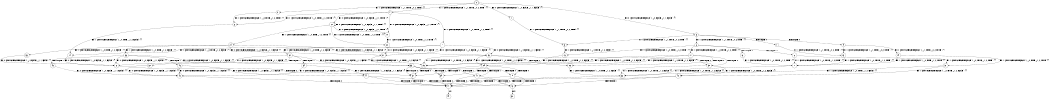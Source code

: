 digraph BCG {
size = "7, 10.5";
center = TRUE;
node [shape = circle];
0 [peripheries = 2];
0 -> 1 [label = "EX !0 !ATOMIC_EXCH_BRANCH (1, +0, FALSE, +1, 1, FALSE) !{}"];
0 -> 2 [label = "EX !1 !ATOMIC_EXCH_BRANCH (1, +1, TRUE, +0, 2, TRUE) !{}"];
0 -> 3 [label = "EX !0 !ATOMIC_EXCH_BRANCH (1, +0, FALSE, +1, 1, FALSE) !{}"];
0 -> 4 [label = "EX !1 !ATOMIC_EXCH_BRANCH (1, +1, TRUE, +0, 2, TRUE) !{}"];
1 -> 5 [label = "EX !1 !ATOMIC_EXCH_BRANCH (1, +1, TRUE, +0, 2, TRUE) !{}"];
2 -> 6 [label = "EX !1 !ATOMIC_EXCH_BRANCH (1, +0, TRUE, +1, 2, TRUE) !{}"];
3 -> 5 [label = "EX !1 !ATOMIC_EXCH_BRANCH (1, +1, TRUE, +0, 2, TRUE) !{}"];
3 -> 7 [label = "TERMINATE !0"];
3 -> 8 [label = "EX !1 !ATOMIC_EXCH_BRANCH (1, +1, TRUE, +0, 2, TRUE) !{}"];
3 -> 9 [label = "TERMINATE !0"];
4 -> 6 [label = "EX !1 !ATOMIC_EXCH_BRANCH (1, +0, TRUE, +1, 2, TRUE) !{}"];
4 -> 10 [label = "EX !0 !ATOMIC_EXCH_BRANCH (1, +0, FALSE, +1, 1, TRUE) !{}"];
4 -> 11 [label = "EX !1 !ATOMIC_EXCH_BRANCH (1, +0, TRUE, +1, 2, TRUE) !{}"];
4 -> 12 [label = "EX !0 !ATOMIC_EXCH_BRANCH (1, +0, FALSE, +1, 1, TRUE) !{}"];
5 -> 13 [label = "EX !1 !ATOMIC_EXCH_BRANCH (1, +0, TRUE, +1, 2, TRUE) !{}"];
6 -> 14 [label = "EX !1 !ATOMIC_EXCH_BRANCH (1, +0, TRUE, +1, 2, FALSE) !{}"];
7 -> 15 [label = "EX !1 !ATOMIC_EXCH_BRANCH (1, +1, TRUE, +0, 2, TRUE) !{}"];
8 -> 13 [label = "EX !1 !ATOMIC_EXCH_BRANCH (1, +0, TRUE, +1, 2, TRUE) !{}"];
8 -> 16 [label = "TERMINATE !0"];
8 -> 17 [label = "EX !1 !ATOMIC_EXCH_BRANCH (1, +0, TRUE, +1, 2, TRUE) !{}"];
8 -> 18 [label = "TERMINATE !0"];
9 -> 15 [label = "EX !1 !ATOMIC_EXCH_BRANCH (1, +1, TRUE, +0, 2, TRUE) !{}"];
9 -> 19 [label = "EX !1 !ATOMIC_EXCH_BRANCH (1, +1, TRUE, +0, 2, TRUE) !{}"];
10 -> 20 [label = "EX !1 !ATOMIC_EXCH_BRANCH (1, +0, TRUE, +1, 2, TRUE) !{}"];
11 -> 14 [label = "EX !1 !ATOMIC_EXCH_BRANCH (1, +0, TRUE, +1, 2, FALSE) !{}"];
11 -> 21 [label = "EX !0 !ATOMIC_EXCH_BRANCH (1, +0, FALSE, +1, 1, FALSE) !{}"];
11 -> 22 [label = "EX !1 !ATOMIC_EXCH_BRANCH (1, +0, TRUE, +1, 2, FALSE) !{}"];
11 -> 23 [label = "EX !0 !ATOMIC_EXCH_BRANCH (1, +0, FALSE, +1, 1, FALSE) !{}"];
12 -> 10 [label = "EX !0 !ATOMIC_EXCH_BRANCH (1, +0, FALSE, +1, 1, TRUE) !{}"];
12 -> 20 [label = "EX !1 !ATOMIC_EXCH_BRANCH (1, +0, TRUE, +1, 2, TRUE) !{}"];
12 -> 12 [label = "EX !0 !ATOMIC_EXCH_BRANCH (1, +0, FALSE, +1, 1, TRUE) !{}"];
12 -> 24 [label = "EX !1 !ATOMIC_EXCH_BRANCH (1, +0, TRUE, +1, 2, TRUE) !{}"];
13 -> 25 [label = "EX !1 !ATOMIC_EXCH_BRANCH (1, +0, TRUE, +1, 2, FALSE) !{}"];
14 -> 26 [label = "EX !0 !ATOMIC_EXCH_BRANCH (1, +0, FALSE, +1, 1, FALSE) !{}"];
15 -> 27 [label = "EX !1 !ATOMIC_EXCH_BRANCH (1, +0, TRUE, +1, 2, TRUE) !{}"];
16 -> 27 [label = "EX !1 !ATOMIC_EXCH_BRANCH (1, +0, TRUE, +1, 2, TRUE) !{}"];
17 -> 25 [label = "EX !1 !ATOMIC_EXCH_BRANCH (1, +0, TRUE, +1, 2, FALSE) !{}"];
17 -> 28 [label = "TERMINATE !0"];
17 -> 29 [label = "EX !1 !ATOMIC_EXCH_BRANCH (1, +0, TRUE, +1, 2, FALSE) !{}"];
17 -> 30 [label = "TERMINATE !0"];
18 -> 27 [label = "EX !1 !ATOMIC_EXCH_BRANCH (1, +0, TRUE, +1, 2, TRUE) !{}"];
18 -> 31 [label = "EX !1 !ATOMIC_EXCH_BRANCH (1, +0, TRUE, +1, 2, TRUE) !{}"];
19 -> 27 [label = "EX !1 !ATOMIC_EXCH_BRANCH (1, +0, TRUE, +1, 2, TRUE) !{}"];
19 -> 31 [label = "EX !1 !ATOMIC_EXCH_BRANCH (1, +0, TRUE, +1, 2, TRUE) !{}"];
20 -> 21 [label = "EX !0 !ATOMIC_EXCH_BRANCH (1, +0, FALSE, +1, 1, FALSE) !{}"];
21 -> 25 [label = "EX !1 !ATOMIC_EXCH_BRANCH (1, +0, TRUE, +1, 2, FALSE) !{}"];
22 -> 26 [label = "EX !0 !ATOMIC_EXCH_BRANCH (1, +0, FALSE, +1, 1, FALSE) !{}"];
22 -> 32 [label = "TERMINATE !1"];
22 -> 33 [label = "EX !0 !ATOMIC_EXCH_BRANCH (1, +0, FALSE, +1, 1, FALSE) !{}"];
22 -> 34 [label = "TERMINATE !1"];
23 -> 25 [label = "EX !1 !ATOMIC_EXCH_BRANCH (1, +0, TRUE, +1, 2, FALSE) !{}"];
23 -> 28 [label = "TERMINATE !0"];
23 -> 29 [label = "EX !1 !ATOMIC_EXCH_BRANCH (1, +0, TRUE, +1, 2, FALSE) !{}"];
23 -> 30 [label = "TERMINATE !0"];
24 -> 21 [label = "EX !0 !ATOMIC_EXCH_BRANCH (1, +0, FALSE, +1, 1, FALSE) !{}"];
24 -> 35 [label = "EX !1 !ATOMIC_EXCH_BRANCH (1, +0, TRUE, +1, 2, FALSE) !{}"];
24 -> 23 [label = "EX !0 !ATOMIC_EXCH_BRANCH (1, +0, FALSE, +1, 1, FALSE) !{}"];
24 -> 36 [label = "EX !1 !ATOMIC_EXCH_BRANCH (1, +0, TRUE, +1, 2, FALSE) !{}"];
25 -> 37 [label = "TERMINATE !0"];
26 -> 37 [label = "TERMINATE !0"];
27 -> 38 [label = "EX !1 !ATOMIC_EXCH_BRANCH (1, +0, TRUE, +1, 2, FALSE) !{}"];
28 -> 38 [label = "EX !1 !ATOMIC_EXCH_BRANCH (1, +0, TRUE, +1, 2, FALSE) !{}"];
29 -> 37 [label = "TERMINATE !0"];
29 -> 39 [label = "TERMINATE !1"];
29 -> 40 [label = "TERMINATE !0"];
29 -> 41 [label = "TERMINATE !1"];
30 -> 38 [label = "EX !1 !ATOMIC_EXCH_BRANCH (1, +0, TRUE, +1, 2, FALSE) !{}"];
30 -> 42 [label = "EX !1 !ATOMIC_EXCH_BRANCH (1, +0, TRUE, +1, 2, FALSE) !{}"];
31 -> 38 [label = "EX !1 !ATOMIC_EXCH_BRANCH (1, +0, TRUE, +1, 2, FALSE) !{}"];
31 -> 42 [label = "EX !1 !ATOMIC_EXCH_BRANCH (1, +0, TRUE, +1, 2, FALSE) !{}"];
32 -> 43 [label = "EX !0 !ATOMIC_EXCH_BRANCH (1, +0, FALSE, +1, 1, FALSE) !{}"];
33 -> 37 [label = "TERMINATE !0"];
33 -> 39 [label = "TERMINATE !1"];
33 -> 40 [label = "TERMINATE !0"];
33 -> 41 [label = "TERMINATE !1"];
34 -> 43 [label = "EX !0 !ATOMIC_EXCH_BRANCH (1, +0, FALSE, +1, 1, FALSE) !{}"];
34 -> 44 [label = "EX !0 !ATOMIC_EXCH_BRANCH (1, +0, FALSE, +1, 1, FALSE) !{}"];
35 -> 26 [label = "EX !0 !ATOMIC_EXCH_BRANCH (1, +0, FALSE, +1, 1, FALSE) !{}"];
36 -> 26 [label = "EX !0 !ATOMIC_EXCH_BRANCH (1, +0, FALSE, +1, 1, FALSE) !{}"];
36 -> 45 [label = "TERMINATE !1"];
36 -> 33 [label = "EX !0 !ATOMIC_EXCH_BRANCH (1, +0, FALSE, +1, 1, FALSE) !{}"];
36 -> 46 [label = "TERMINATE !1"];
37 -> 47 [label = "TERMINATE !1"];
38 -> 47 [label = "TERMINATE !1"];
39 -> 47 [label = "TERMINATE !0"];
40 -> 47 [label = "TERMINATE !1"];
40 -> 48 [label = "TERMINATE !1"];
41 -> 47 [label = "TERMINATE !0"];
41 -> 48 [label = "TERMINATE !0"];
42 -> 47 [label = "TERMINATE !1"];
42 -> 48 [label = "TERMINATE !1"];
43 -> 47 [label = "TERMINATE !0"];
44 -> 47 [label = "TERMINATE !0"];
44 -> 48 [label = "TERMINATE !0"];
45 -> 43 [label = "EX !0 !ATOMIC_EXCH_BRANCH (1, +0, FALSE, +1, 1, FALSE) !{}"];
46 -> 43 [label = "EX !0 !ATOMIC_EXCH_BRANCH (1, +0, FALSE, +1, 1, FALSE) !{}"];
46 -> 44 [label = "EX !0 !ATOMIC_EXCH_BRANCH (1, +0, FALSE, +1, 1, FALSE) !{}"];
47 -> 49 [label = "exit"];
48 -> 50 [label = "exit"];
}
